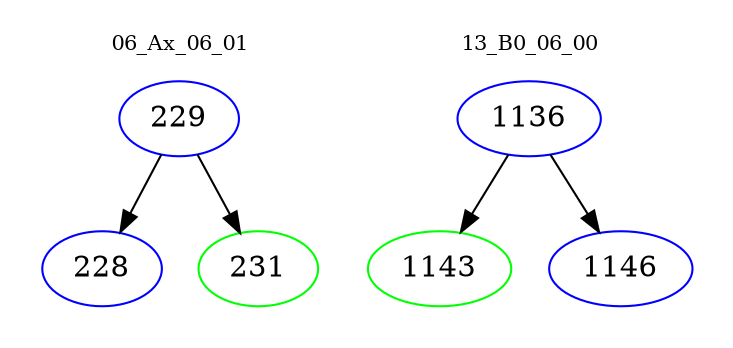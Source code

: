 digraph{
subgraph cluster_0 {
color = white
label = "06_Ax_06_01";
fontsize=10;
T0_229 [label="229", color="blue"]
T0_229 -> T0_228 [color="black"]
T0_228 [label="228", color="blue"]
T0_229 -> T0_231 [color="black"]
T0_231 [label="231", color="green"]
}
subgraph cluster_1 {
color = white
label = "13_B0_06_00";
fontsize=10;
T1_1136 [label="1136", color="blue"]
T1_1136 -> T1_1143 [color="black"]
T1_1143 [label="1143", color="green"]
T1_1136 -> T1_1146 [color="black"]
T1_1146 [label="1146", color="blue"]
}
}

